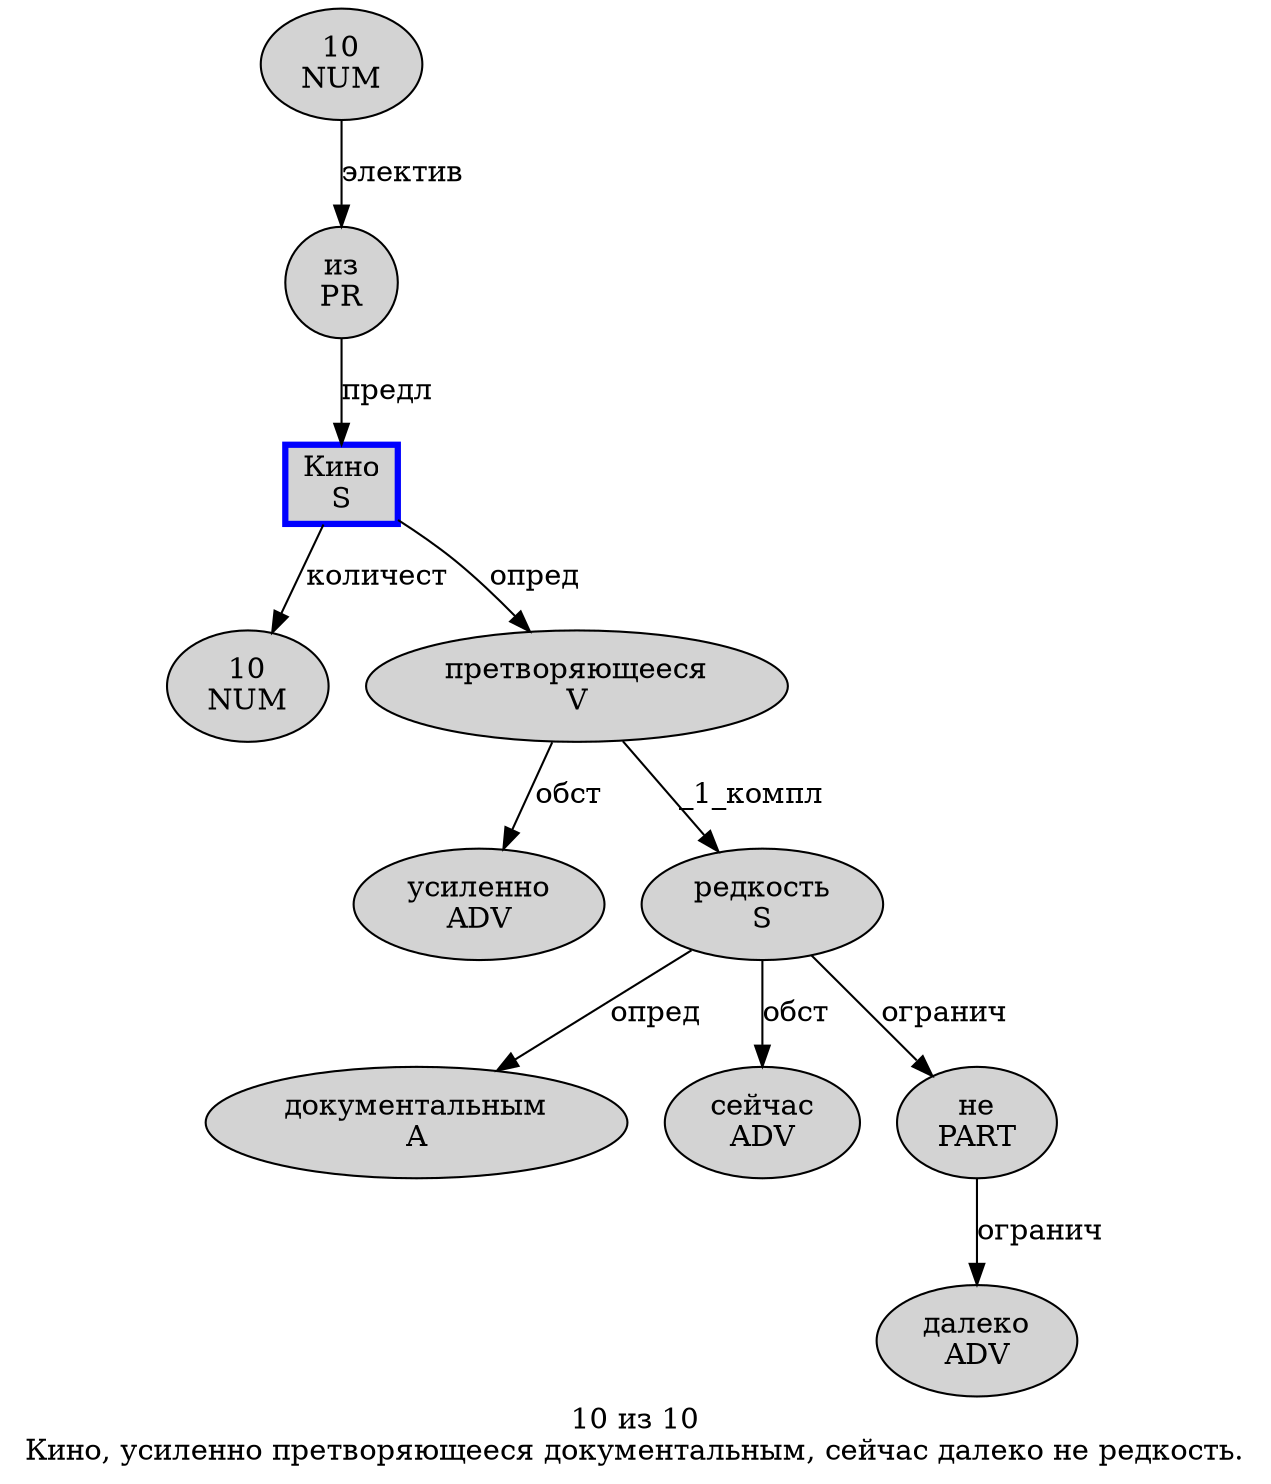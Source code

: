 digraph SENTENCE_419 {
	graph [label="10 из 10
Кино, усиленно претворяющееся документальным, сейчас далеко не редкость."]
	node [style=filled]
		0 [label="10
NUM" color="" fillcolor=lightgray penwidth=1 shape=ellipse]
		1 [label="из
PR" color="" fillcolor=lightgray penwidth=1 shape=ellipse]
		2 [label="10
NUM" color="" fillcolor=lightgray penwidth=1 shape=ellipse]
		3 [label="Кино
S" color=blue fillcolor=lightgray penwidth=3 shape=box]
		5 [label="усиленно
ADV" color="" fillcolor=lightgray penwidth=1 shape=ellipse]
		6 [label="претворяющееся
V" color="" fillcolor=lightgray penwidth=1 shape=ellipse]
		7 [label="документальным
A" color="" fillcolor=lightgray penwidth=1 shape=ellipse]
		9 [label="сейчас
ADV" color="" fillcolor=lightgray penwidth=1 shape=ellipse]
		10 [label="далеко
ADV" color="" fillcolor=lightgray penwidth=1 shape=ellipse]
		11 [label="не
PART" color="" fillcolor=lightgray penwidth=1 shape=ellipse]
		12 [label="редкость
S" color="" fillcolor=lightgray penwidth=1 shape=ellipse]
			11 -> 10 [label="огранич"]
			0 -> 1 [label="электив"]
			12 -> 7 [label="опред"]
			12 -> 9 [label="обст"]
			12 -> 11 [label="огранич"]
			1 -> 3 [label="предл"]
			3 -> 2 [label="количест"]
			3 -> 6 [label="опред"]
			6 -> 5 [label="обст"]
			6 -> 12 [label="_1_компл"]
}